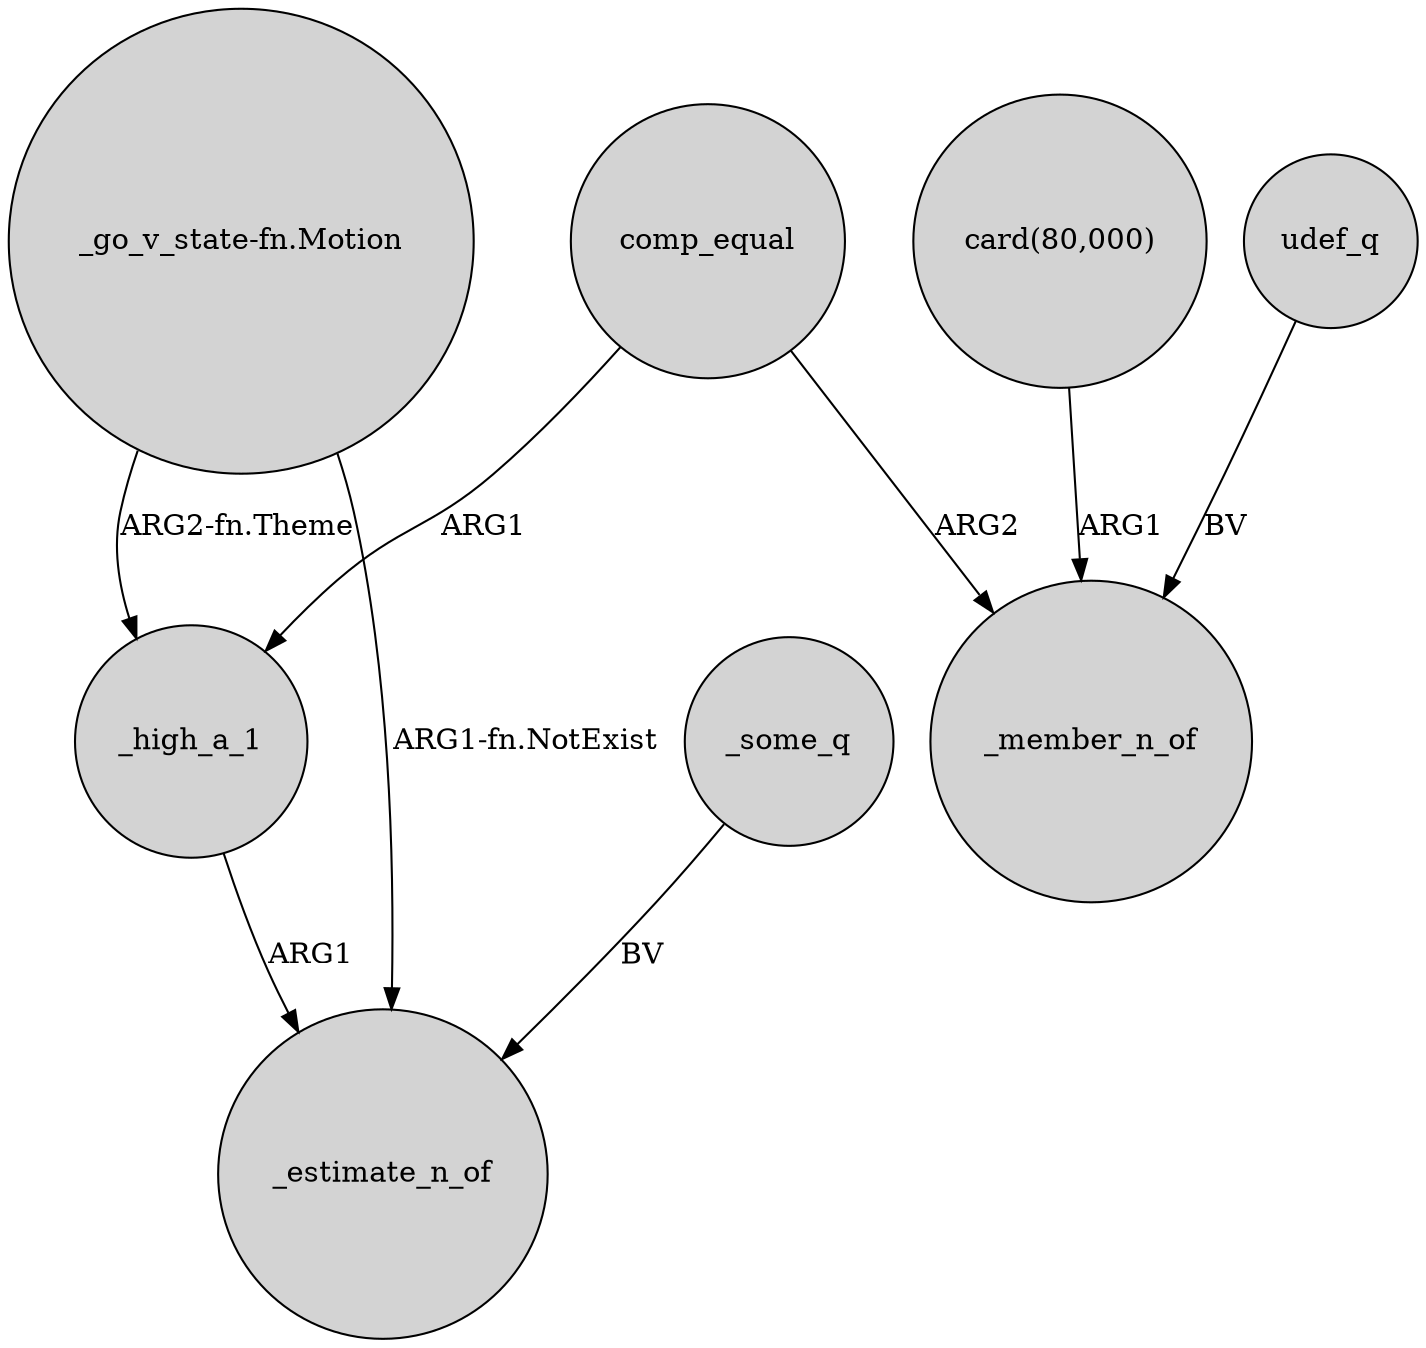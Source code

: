 digraph {
	node [shape=circle style=filled]
	_high_a_1 -> _estimate_n_of [label=ARG1]
	comp_equal -> _high_a_1 [label=ARG1]
	"card(80,000)" -> _member_n_of [label=ARG1]
	"_go_v_state-fn.Motion" -> _estimate_n_of [label="ARG1-fn.NotExist"]
	udef_q -> _member_n_of [label=BV]
	_some_q -> _estimate_n_of [label=BV]
	comp_equal -> _member_n_of [label=ARG2]
	"_go_v_state-fn.Motion" -> _high_a_1 [label="ARG2-fn.Theme"]
}
